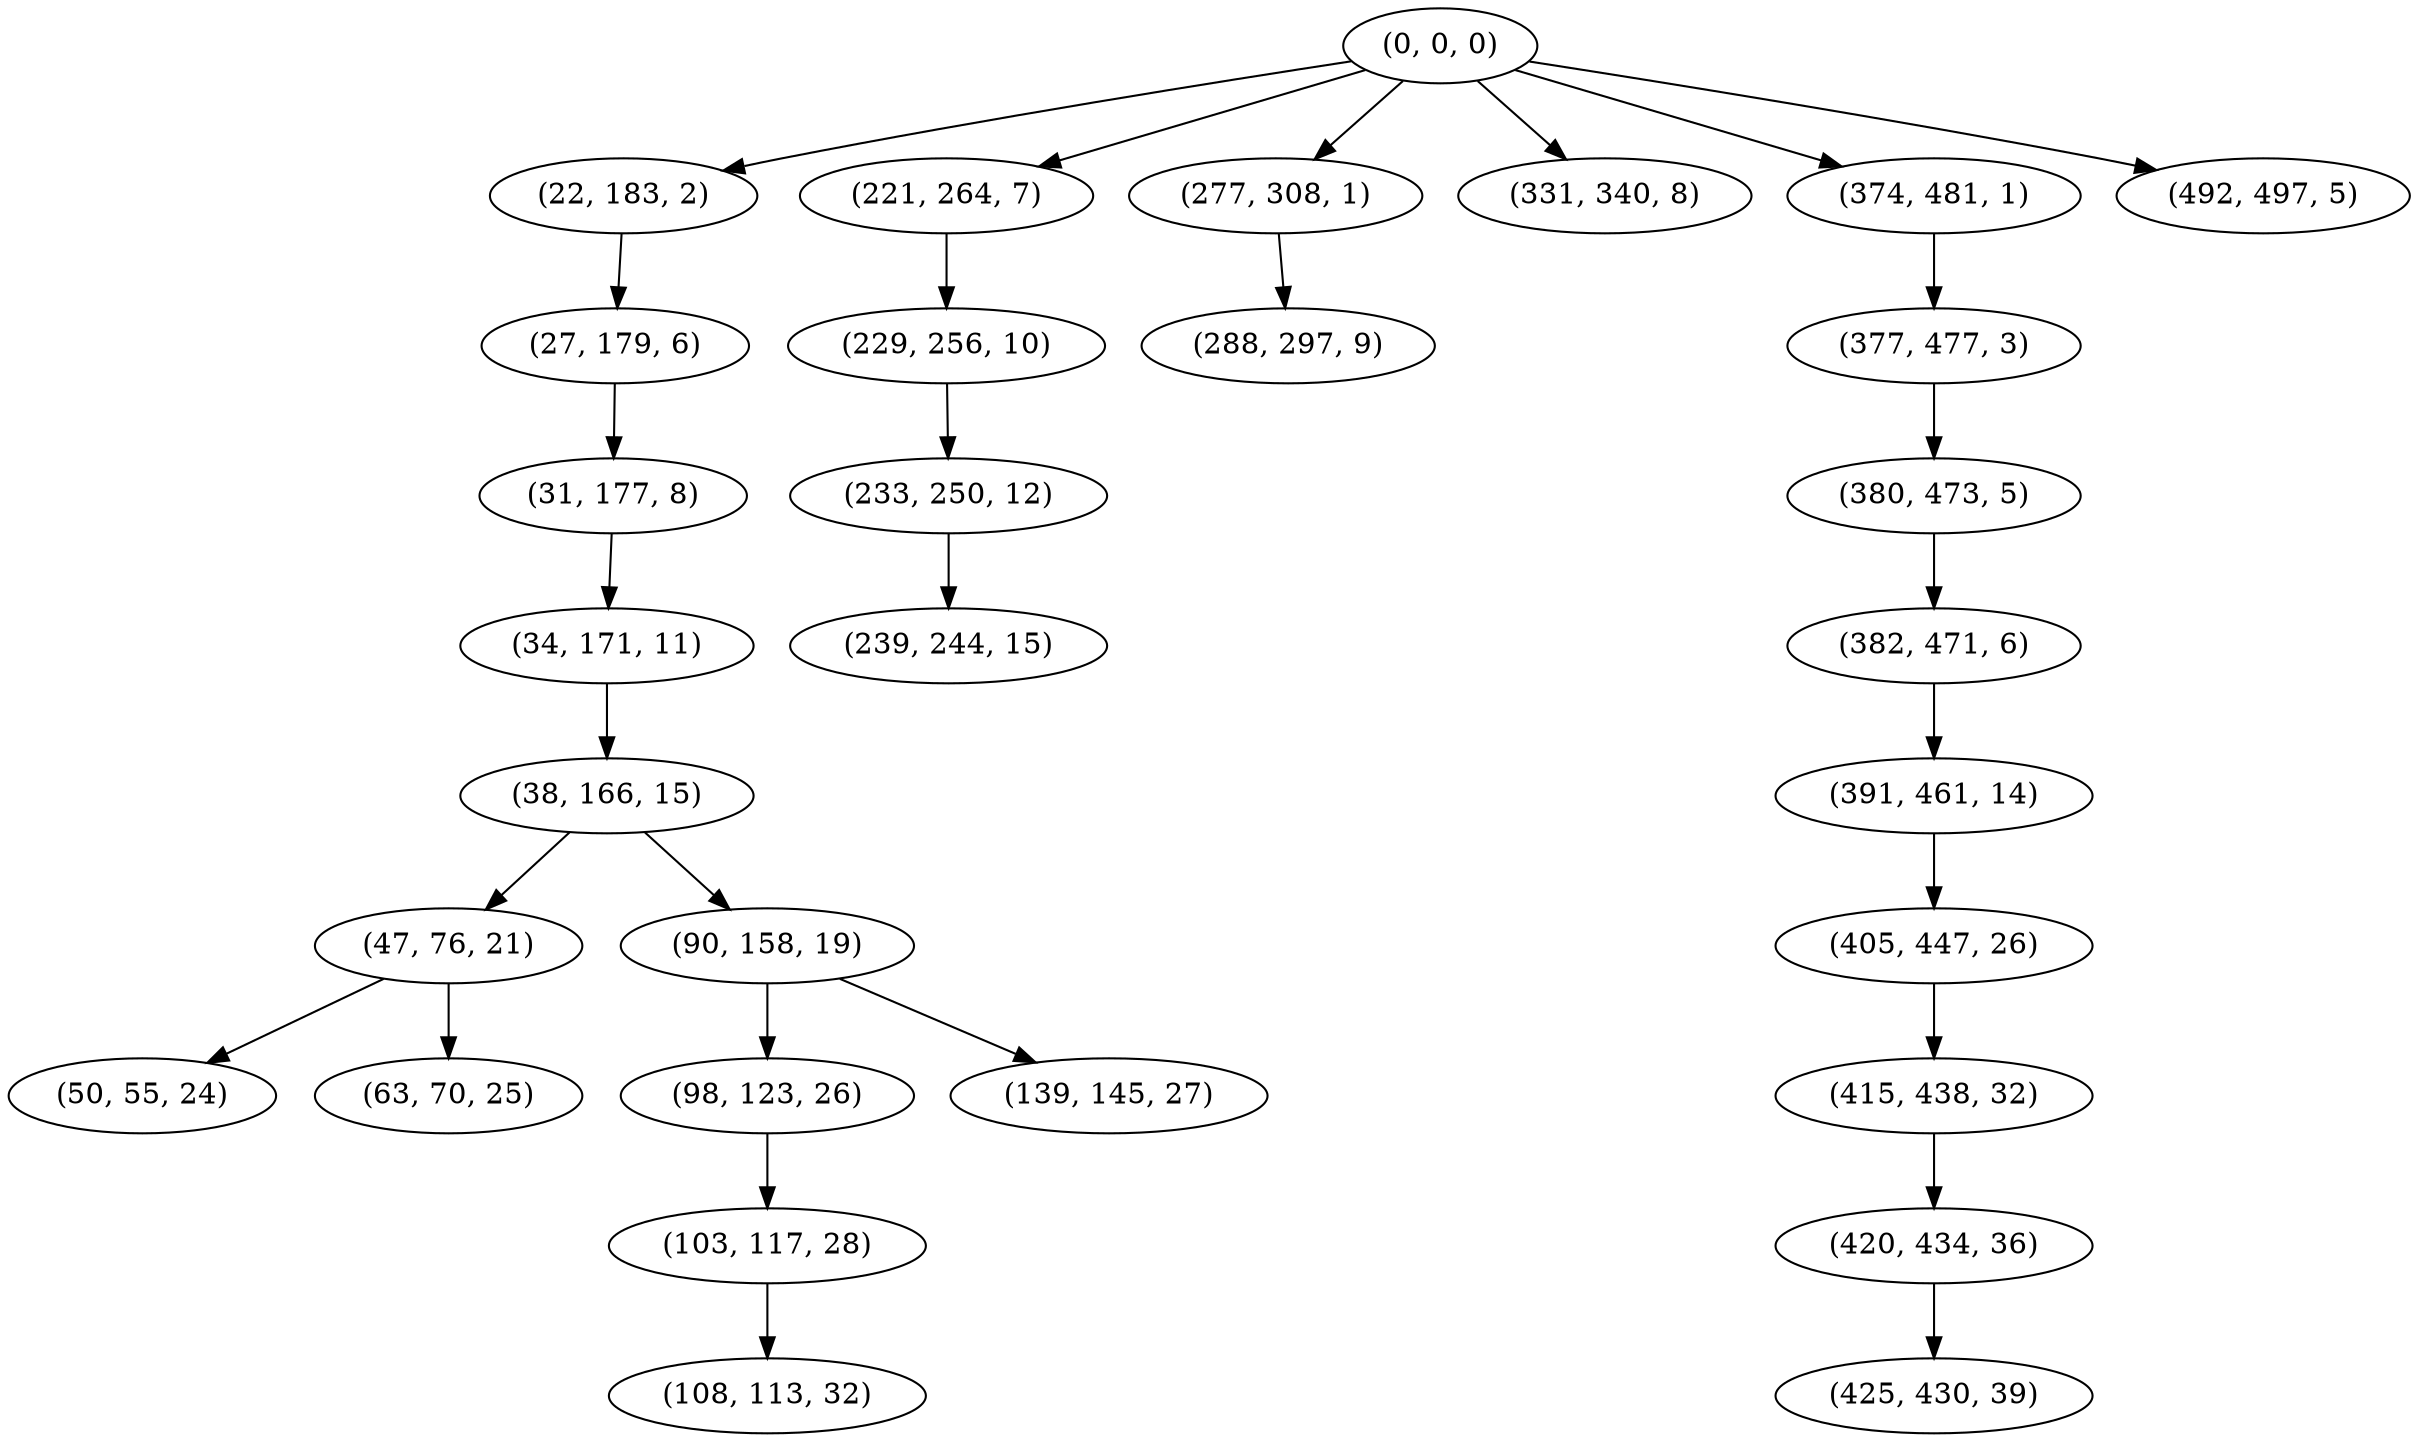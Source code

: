 digraph tree {
    "(0, 0, 0)";
    "(22, 183, 2)";
    "(27, 179, 6)";
    "(31, 177, 8)";
    "(34, 171, 11)";
    "(38, 166, 15)";
    "(47, 76, 21)";
    "(50, 55, 24)";
    "(63, 70, 25)";
    "(90, 158, 19)";
    "(98, 123, 26)";
    "(103, 117, 28)";
    "(108, 113, 32)";
    "(139, 145, 27)";
    "(221, 264, 7)";
    "(229, 256, 10)";
    "(233, 250, 12)";
    "(239, 244, 15)";
    "(277, 308, 1)";
    "(288, 297, 9)";
    "(331, 340, 8)";
    "(374, 481, 1)";
    "(377, 477, 3)";
    "(380, 473, 5)";
    "(382, 471, 6)";
    "(391, 461, 14)";
    "(405, 447, 26)";
    "(415, 438, 32)";
    "(420, 434, 36)";
    "(425, 430, 39)";
    "(492, 497, 5)";
    "(0, 0, 0)" -> "(22, 183, 2)";
    "(0, 0, 0)" -> "(221, 264, 7)";
    "(0, 0, 0)" -> "(277, 308, 1)";
    "(0, 0, 0)" -> "(331, 340, 8)";
    "(0, 0, 0)" -> "(374, 481, 1)";
    "(0, 0, 0)" -> "(492, 497, 5)";
    "(22, 183, 2)" -> "(27, 179, 6)";
    "(27, 179, 6)" -> "(31, 177, 8)";
    "(31, 177, 8)" -> "(34, 171, 11)";
    "(34, 171, 11)" -> "(38, 166, 15)";
    "(38, 166, 15)" -> "(47, 76, 21)";
    "(38, 166, 15)" -> "(90, 158, 19)";
    "(47, 76, 21)" -> "(50, 55, 24)";
    "(47, 76, 21)" -> "(63, 70, 25)";
    "(90, 158, 19)" -> "(98, 123, 26)";
    "(90, 158, 19)" -> "(139, 145, 27)";
    "(98, 123, 26)" -> "(103, 117, 28)";
    "(103, 117, 28)" -> "(108, 113, 32)";
    "(221, 264, 7)" -> "(229, 256, 10)";
    "(229, 256, 10)" -> "(233, 250, 12)";
    "(233, 250, 12)" -> "(239, 244, 15)";
    "(277, 308, 1)" -> "(288, 297, 9)";
    "(374, 481, 1)" -> "(377, 477, 3)";
    "(377, 477, 3)" -> "(380, 473, 5)";
    "(380, 473, 5)" -> "(382, 471, 6)";
    "(382, 471, 6)" -> "(391, 461, 14)";
    "(391, 461, 14)" -> "(405, 447, 26)";
    "(405, 447, 26)" -> "(415, 438, 32)";
    "(415, 438, 32)" -> "(420, 434, 36)";
    "(420, 434, 36)" -> "(425, 430, 39)";
}
